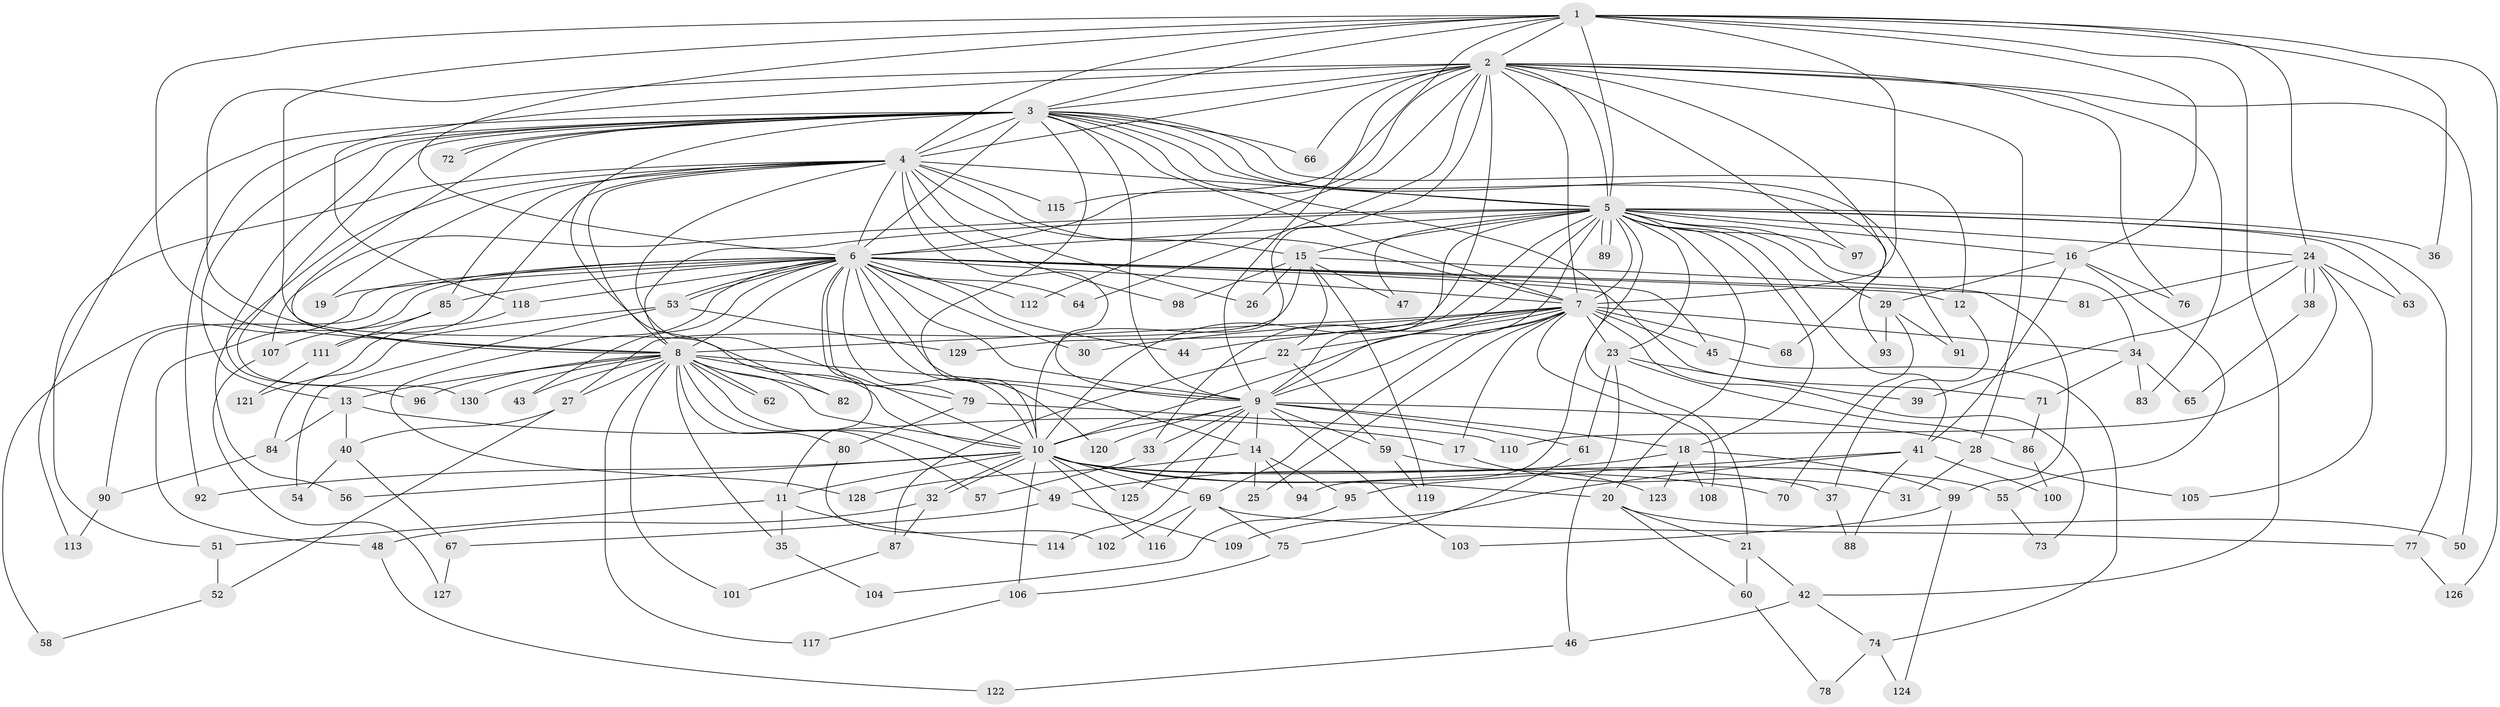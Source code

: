 // Generated by graph-tools (version 1.1) at 2025/34/03/09/25 02:34:37]
// undirected, 130 vertices, 285 edges
graph export_dot {
graph [start="1"]
  node [color=gray90,style=filled];
  1;
  2;
  3;
  4;
  5;
  6;
  7;
  8;
  9;
  10;
  11;
  12;
  13;
  14;
  15;
  16;
  17;
  18;
  19;
  20;
  21;
  22;
  23;
  24;
  25;
  26;
  27;
  28;
  29;
  30;
  31;
  32;
  33;
  34;
  35;
  36;
  37;
  38;
  39;
  40;
  41;
  42;
  43;
  44;
  45;
  46;
  47;
  48;
  49;
  50;
  51;
  52;
  53;
  54;
  55;
  56;
  57;
  58;
  59;
  60;
  61;
  62;
  63;
  64;
  65;
  66;
  67;
  68;
  69;
  70;
  71;
  72;
  73;
  74;
  75;
  76;
  77;
  78;
  79;
  80;
  81;
  82;
  83;
  84;
  85;
  86;
  87;
  88;
  89;
  90;
  91;
  92;
  93;
  94;
  95;
  96;
  97;
  98;
  99;
  100;
  101;
  102;
  103;
  104;
  105;
  106;
  107;
  108;
  109;
  110;
  111;
  112;
  113;
  114;
  115;
  116;
  117;
  118;
  119;
  120;
  121;
  122;
  123;
  124;
  125;
  126;
  127;
  128;
  129;
  130;
  1 -- 2;
  1 -- 3;
  1 -- 4;
  1 -- 5;
  1 -- 6;
  1 -- 7;
  1 -- 8;
  1 -- 9;
  1 -- 10;
  1 -- 16;
  1 -- 24;
  1 -- 36;
  1 -- 42;
  1 -- 126;
  2 -- 3;
  2 -- 4;
  2 -- 5;
  2 -- 6;
  2 -- 7;
  2 -- 8;
  2 -- 9;
  2 -- 10;
  2 -- 28;
  2 -- 50;
  2 -- 64;
  2 -- 66;
  2 -- 68;
  2 -- 76;
  2 -- 83;
  2 -- 97;
  2 -- 112;
  2 -- 115;
  2 -- 118;
  3 -- 4;
  3 -- 5;
  3 -- 6;
  3 -- 7;
  3 -- 8;
  3 -- 9;
  3 -- 10;
  3 -- 12;
  3 -- 13;
  3 -- 21;
  3 -- 66;
  3 -- 72;
  3 -- 72;
  3 -- 82;
  3 -- 91;
  3 -- 92;
  3 -- 93;
  3 -- 96;
  3 -- 113;
  3 -- 130;
  4 -- 5;
  4 -- 6;
  4 -- 7;
  4 -- 8;
  4 -- 9;
  4 -- 10;
  4 -- 15;
  4 -- 19;
  4 -- 26;
  4 -- 51;
  4 -- 56;
  4 -- 85;
  4 -- 98;
  4 -- 111;
  4 -- 115;
  5 -- 6;
  5 -- 7;
  5 -- 8;
  5 -- 9;
  5 -- 10;
  5 -- 15;
  5 -- 16;
  5 -- 18;
  5 -- 20;
  5 -- 23;
  5 -- 24;
  5 -- 29;
  5 -- 33;
  5 -- 34;
  5 -- 36;
  5 -- 41;
  5 -- 47;
  5 -- 63;
  5 -- 77;
  5 -- 89;
  5 -- 89;
  5 -- 94;
  5 -- 97;
  5 -- 107;
  5 -- 129;
  6 -- 7;
  6 -- 8;
  6 -- 9;
  6 -- 10;
  6 -- 11;
  6 -- 12;
  6 -- 14;
  6 -- 19;
  6 -- 30;
  6 -- 43;
  6 -- 44;
  6 -- 45;
  6 -- 48;
  6 -- 53;
  6 -- 53;
  6 -- 58;
  6 -- 64;
  6 -- 71;
  6 -- 79;
  6 -- 81;
  6 -- 85;
  6 -- 90;
  6 -- 112;
  6 -- 118;
  6 -- 120;
  6 -- 128;
  7 -- 8;
  7 -- 9;
  7 -- 10;
  7 -- 17;
  7 -- 22;
  7 -- 23;
  7 -- 25;
  7 -- 30;
  7 -- 34;
  7 -- 44;
  7 -- 45;
  7 -- 68;
  7 -- 69;
  7 -- 73;
  7 -- 108;
  8 -- 9;
  8 -- 10;
  8 -- 13;
  8 -- 27;
  8 -- 35;
  8 -- 43;
  8 -- 49;
  8 -- 57;
  8 -- 62;
  8 -- 62;
  8 -- 79;
  8 -- 80;
  8 -- 82;
  8 -- 96;
  8 -- 101;
  8 -- 117;
  8 -- 130;
  9 -- 10;
  9 -- 14;
  9 -- 18;
  9 -- 28;
  9 -- 33;
  9 -- 59;
  9 -- 61;
  9 -- 103;
  9 -- 114;
  9 -- 120;
  9 -- 125;
  10 -- 11;
  10 -- 20;
  10 -- 32;
  10 -- 32;
  10 -- 37;
  10 -- 55;
  10 -- 56;
  10 -- 69;
  10 -- 70;
  10 -- 92;
  10 -- 106;
  10 -- 116;
  10 -- 125;
  11 -- 35;
  11 -- 51;
  11 -- 114;
  12 -- 37;
  13 -- 17;
  13 -- 40;
  13 -- 84;
  14 -- 25;
  14 -- 94;
  14 -- 95;
  14 -- 128;
  15 -- 22;
  15 -- 26;
  15 -- 27;
  15 -- 47;
  15 -- 98;
  15 -- 99;
  15 -- 119;
  16 -- 29;
  16 -- 41;
  16 -- 55;
  16 -- 76;
  17 -- 31;
  18 -- 49;
  18 -- 99;
  18 -- 108;
  18 -- 123;
  20 -- 21;
  20 -- 50;
  20 -- 60;
  21 -- 42;
  21 -- 60;
  22 -- 59;
  22 -- 87;
  23 -- 39;
  23 -- 46;
  23 -- 61;
  23 -- 86;
  24 -- 38;
  24 -- 38;
  24 -- 39;
  24 -- 63;
  24 -- 81;
  24 -- 105;
  24 -- 110;
  27 -- 40;
  27 -- 52;
  28 -- 31;
  28 -- 105;
  29 -- 70;
  29 -- 91;
  29 -- 93;
  32 -- 48;
  32 -- 87;
  33 -- 57;
  34 -- 65;
  34 -- 71;
  34 -- 83;
  35 -- 104;
  37 -- 88;
  38 -- 65;
  40 -- 54;
  40 -- 67;
  41 -- 88;
  41 -- 95;
  41 -- 100;
  41 -- 109;
  42 -- 46;
  42 -- 74;
  45 -- 74;
  46 -- 122;
  48 -- 122;
  49 -- 67;
  49 -- 109;
  51 -- 52;
  52 -- 58;
  53 -- 54;
  53 -- 84;
  53 -- 129;
  55 -- 73;
  59 -- 119;
  59 -- 123;
  60 -- 78;
  61 -- 75;
  67 -- 127;
  69 -- 75;
  69 -- 77;
  69 -- 102;
  69 -- 116;
  71 -- 86;
  74 -- 78;
  74 -- 124;
  75 -- 106;
  77 -- 126;
  79 -- 80;
  79 -- 110;
  80 -- 102;
  84 -- 90;
  85 -- 107;
  85 -- 111;
  86 -- 100;
  87 -- 101;
  90 -- 113;
  95 -- 104;
  99 -- 103;
  99 -- 124;
  106 -- 117;
  107 -- 127;
  111 -- 121;
  118 -- 121;
}
